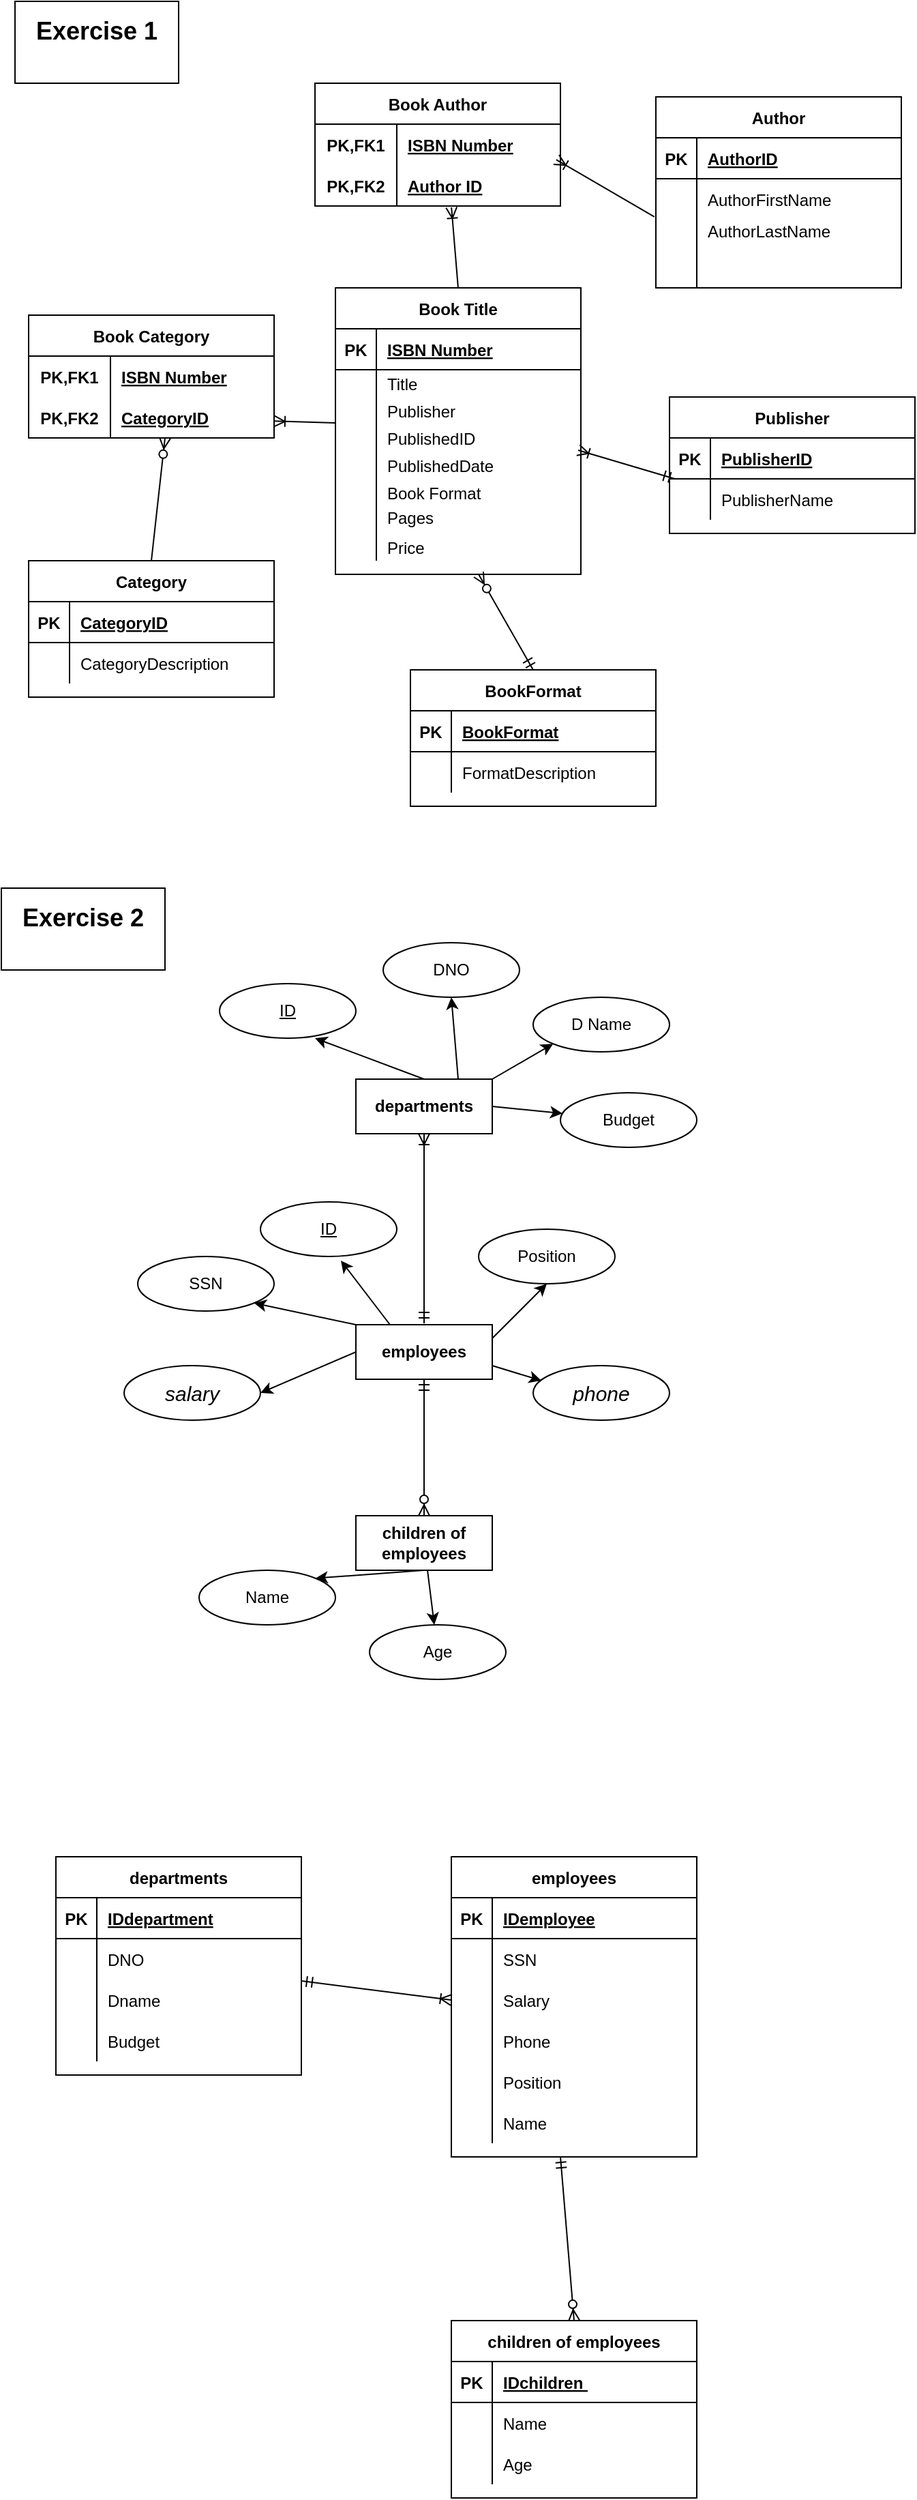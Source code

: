 <mxfile version="13.6.0" type="device"><diagram id="HVgLfscrBgyDDfGaZioF" name="Page-1"><mxGraphModel dx="666" dy="546" grid="1" gridSize="10" guides="1" tooltips="1" connect="1" arrows="1" fold="1" page="1" pageScale="1" pageWidth="850" pageHeight="1100" math="0" shadow="0"><root><mxCell id="0"/><mxCell id="1" parent="0"/><mxCell id="9vA9YDpnhijkrQr6hPlK-27" value="Author" style="shape=table;startSize=30;container=1;collapsible=1;childLayout=tableLayout;fixedRows=1;rowLines=0;fontStyle=1;align=center;resizeLast=1;" vertex="1" parent="1"><mxGeometry x="480" y="70" width="180" height="140" as="geometry"/></mxCell><mxCell id="9vA9YDpnhijkrQr6hPlK-28" value="" style="shape=partialRectangle;collapsible=0;dropTarget=0;pointerEvents=0;fillColor=none;top=0;left=0;bottom=1;right=0;points=[[0,0.5],[1,0.5]];portConstraint=eastwest;" vertex="1" parent="9vA9YDpnhijkrQr6hPlK-27"><mxGeometry y="30" width="180" height="30" as="geometry"/></mxCell><mxCell id="9vA9YDpnhijkrQr6hPlK-29" value="PK" style="shape=partialRectangle;connectable=0;fillColor=none;top=0;left=0;bottom=0;right=0;fontStyle=1;overflow=hidden;" vertex="1" parent="9vA9YDpnhijkrQr6hPlK-28"><mxGeometry width="30" height="30" as="geometry"/></mxCell><mxCell id="9vA9YDpnhijkrQr6hPlK-30" value="AuthorID" style="shape=partialRectangle;connectable=0;fillColor=none;top=0;left=0;bottom=0;right=0;align=left;spacingLeft=6;fontStyle=5;overflow=hidden;" vertex="1" parent="9vA9YDpnhijkrQr6hPlK-28"><mxGeometry x="30" width="150" height="30" as="geometry"/></mxCell><mxCell id="9vA9YDpnhijkrQr6hPlK-31" value="" style="shape=partialRectangle;collapsible=0;dropTarget=0;pointerEvents=0;fillColor=none;top=0;left=0;bottom=0;right=0;points=[[0,0.5],[1,0.5]];portConstraint=eastwest;" vertex="1" parent="9vA9YDpnhijkrQr6hPlK-27"><mxGeometry y="60" width="180" height="30" as="geometry"/></mxCell><mxCell id="9vA9YDpnhijkrQr6hPlK-32" value="" style="shape=partialRectangle;connectable=0;fillColor=none;top=0;left=0;bottom=0;right=0;editable=1;overflow=hidden;" vertex="1" parent="9vA9YDpnhijkrQr6hPlK-31"><mxGeometry width="30" height="30" as="geometry"/></mxCell><mxCell id="9vA9YDpnhijkrQr6hPlK-33" value="AuthorFirstName" style="shape=partialRectangle;connectable=0;fillColor=none;top=0;left=0;bottom=0;right=0;align=left;spacingLeft=6;overflow=hidden;" vertex="1" parent="9vA9YDpnhijkrQr6hPlK-31"><mxGeometry x="30" width="150" height="30" as="geometry"/></mxCell><mxCell id="9vA9YDpnhijkrQr6hPlK-34" value="" style="shape=partialRectangle;collapsible=0;dropTarget=0;pointerEvents=0;fillColor=none;top=0;left=0;bottom=0;right=0;points=[[0,0.5],[1,0.5]];portConstraint=eastwest;" vertex="1" parent="9vA9YDpnhijkrQr6hPlK-27"><mxGeometry y="90" width="180" height="30" as="geometry"/></mxCell><mxCell id="9vA9YDpnhijkrQr6hPlK-35" value="" style="shape=partialRectangle;connectable=0;fillColor=none;top=0;left=0;bottom=0;right=0;editable=1;overflow=hidden;" vertex="1" parent="9vA9YDpnhijkrQr6hPlK-34"><mxGeometry width="30" height="30" as="geometry"/></mxCell><mxCell id="9vA9YDpnhijkrQr6hPlK-36" value="AuthorLastName&#10;&#10;" style="shape=partialRectangle;connectable=0;fillColor=none;top=0;left=0;bottom=0;right=0;align=left;spacingLeft=6;overflow=hidden;" vertex="1" parent="9vA9YDpnhijkrQr6hPlK-34"><mxGeometry x="30" width="150" height="30" as="geometry"/></mxCell><mxCell id="9vA9YDpnhijkrQr6hPlK-49" style="shape=partialRectangle;collapsible=0;dropTarget=0;pointerEvents=0;fillColor=none;top=0;left=0;bottom=0;right=0;points=[[0,0.5],[1,0.5]];portConstraint=eastwest;" vertex="1" parent="9vA9YDpnhijkrQr6hPlK-27"><mxGeometry y="120" width="180" height="20" as="geometry"/></mxCell><mxCell id="9vA9YDpnhijkrQr6hPlK-50" style="shape=partialRectangle;connectable=0;fillColor=none;top=0;left=0;bottom=0;right=0;editable=1;overflow=hidden;" vertex="1" parent="9vA9YDpnhijkrQr6hPlK-49"><mxGeometry width="30" height="20" as="geometry"/></mxCell><mxCell id="9vA9YDpnhijkrQr6hPlK-51" style="shape=partialRectangle;connectable=0;fillColor=none;top=0;left=0;bottom=0;right=0;align=left;spacingLeft=6;overflow=hidden;" vertex="1" parent="9vA9YDpnhijkrQr6hPlK-49"><mxGeometry x="30" width="150" height="20" as="geometry"/></mxCell><mxCell id="9vA9YDpnhijkrQr6hPlK-14" value="Book Author" style="shape=table;startSize=30;container=1;collapsible=1;childLayout=tableLayout;fixedRows=1;rowLines=0;fontStyle=1;align=center;resizeLast=1;" vertex="1" parent="1"><mxGeometry x="230" y="60" width="180" height="90" as="geometry"/></mxCell><mxCell id="9vA9YDpnhijkrQr6hPlK-15" value="" style="shape=partialRectangle;collapsible=0;dropTarget=0;pointerEvents=0;fillColor=none;top=0;left=0;bottom=0;right=0;points=[[0,0.5],[1,0.5]];portConstraint=eastwest;" vertex="1" parent="9vA9YDpnhijkrQr6hPlK-14"><mxGeometry y="30" width="180" height="30" as="geometry"/></mxCell><mxCell id="9vA9YDpnhijkrQr6hPlK-16" value="PK,FK1" style="shape=partialRectangle;connectable=0;fillColor=none;top=0;left=0;bottom=0;right=0;fontStyle=1;overflow=hidden;" vertex="1" parent="9vA9YDpnhijkrQr6hPlK-15"><mxGeometry width="60" height="30" as="geometry"/></mxCell><mxCell id="9vA9YDpnhijkrQr6hPlK-17" value="ISBN Number" style="shape=partialRectangle;connectable=0;fillColor=none;top=0;left=0;bottom=0;right=0;align=left;spacingLeft=6;fontStyle=5;overflow=hidden;" vertex="1" parent="9vA9YDpnhijkrQr6hPlK-15"><mxGeometry x="60" width="120" height="30" as="geometry"/></mxCell><mxCell id="9vA9YDpnhijkrQr6hPlK-18" value="" style="shape=partialRectangle;collapsible=0;dropTarget=0;pointerEvents=0;fillColor=none;top=0;left=0;bottom=1;right=0;points=[[0,0.5],[1,0.5]];portConstraint=eastwest;" vertex="1" parent="9vA9YDpnhijkrQr6hPlK-14"><mxGeometry y="60" width="180" height="30" as="geometry"/></mxCell><mxCell id="9vA9YDpnhijkrQr6hPlK-19" value="PK,FK2" style="shape=partialRectangle;connectable=0;fillColor=none;top=0;left=0;bottom=0;right=0;fontStyle=1;overflow=hidden;" vertex="1" parent="9vA9YDpnhijkrQr6hPlK-18"><mxGeometry width="60" height="30" as="geometry"/></mxCell><mxCell id="9vA9YDpnhijkrQr6hPlK-20" value="Author ID" style="shape=partialRectangle;connectable=0;fillColor=none;top=0;left=0;bottom=0;right=0;align=left;spacingLeft=6;fontStyle=5;overflow=hidden;" vertex="1" parent="9vA9YDpnhijkrQr6hPlK-18"><mxGeometry x="60" width="120" height="30" as="geometry"/></mxCell><mxCell id="9vA9YDpnhijkrQr6hPlK-1" value="Book Title" style="shape=table;startSize=30;container=1;collapsible=1;childLayout=tableLayout;fixedRows=1;rowLines=0;fontStyle=1;align=center;resizeLast=1;" vertex="1" parent="1"><mxGeometry x="245" y="210" width="180" height="210" as="geometry"/></mxCell><mxCell id="9vA9YDpnhijkrQr6hPlK-2" value="" style="shape=partialRectangle;collapsible=0;dropTarget=0;pointerEvents=0;fillColor=none;top=0;left=0;bottom=1;right=0;points=[[0,0.5],[1,0.5]];portConstraint=eastwest;" vertex="1" parent="9vA9YDpnhijkrQr6hPlK-1"><mxGeometry y="30" width="180" height="30" as="geometry"/></mxCell><mxCell id="9vA9YDpnhijkrQr6hPlK-3" value="PK" style="shape=partialRectangle;connectable=0;fillColor=none;top=0;left=0;bottom=0;right=0;fontStyle=1;overflow=hidden;" vertex="1" parent="9vA9YDpnhijkrQr6hPlK-2"><mxGeometry width="30" height="30" as="geometry"/></mxCell><mxCell id="9vA9YDpnhijkrQr6hPlK-4" value="ISBN Number" style="shape=partialRectangle;connectable=0;fillColor=none;top=0;left=0;bottom=0;right=0;align=left;spacingLeft=6;fontStyle=5;overflow=hidden;" vertex="1" parent="9vA9YDpnhijkrQr6hPlK-2"><mxGeometry x="30" width="150" height="30" as="geometry"/></mxCell><mxCell id="9vA9YDpnhijkrQr6hPlK-5" value="" style="shape=partialRectangle;collapsible=0;dropTarget=0;pointerEvents=0;fillColor=none;top=0;left=0;bottom=0;right=0;points=[[0,0.5],[1,0.5]];portConstraint=eastwest;" vertex="1" parent="9vA9YDpnhijkrQr6hPlK-1"><mxGeometry y="60" width="180" height="20" as="geometry"/></mxCell><mxCell id="9vA9YDpnhijkrQr6hPlK-6" value="" style="shape=partialRectangle;connectable=0;fillColor=none;top=0;left=0;bottom=0;right=0;editable=1;overflow=hidden;" vertex="1" parent="9vA9YDpnhijkrQr6hPlK-5"><mxGeometry width="30" height="20" as="geometry"/></mxCell><mxCell id="9vA9YDpnhijkrQr6hPlK-7" value="Title" style="shape=partialRectangle;connectable=0;fillColor=none;top=0;left=0;bottom=0;right=0;align=left;spacingLeft=6;overflow=hidden;" vertex="1" parent="9vA9YDpnhijkrQr6hPlK-5"><mxGeometry x="30" width="150" height="20" as="geometry"/></mxCell><mxCell id="9vA9YDpnhijkrQr6hPlK-8" value="" style="shape=partialRectangle;collapsible=0;dropTarget=0;pointerEvents=0;fillColor=none;top=0;left=0;bottom=0;right=0;points=[[0,0.5],[1,0.5]];portConstraint=eastwest;" vertex="1" parent="9vA9YDpnhijkrQr6hPlK-1"><mxGeometry y="80" width="180" height="20" as="geometry"/></mxCell><mxCell id="9vA9YDpnhijkrQr6hPlK-9" value="" style="shape=partialRectangle;connectable=0;fillColor=none;top=0;left=0;bottom=0;right=0;editable=1;overflow=hidden;" vertex="1" parent="9vA9YDpnhijkrQr6hPlK-8"><mxGeometry width="30" height="20" as="geometry"/></mxCell><mxCell id="9vA9YDpnhijkrQr6hPlK-10" value="Publisher" style="shape=partialRectangle;connectable=0;fillColor=none;top=0;left=0;bottom=0;right=0;align=left;spacingLeft=6;overflow=hidden;" vertex="1" parent="9vA9YDpnhijkrQr6hPlK-8"><mxGeometry x="30" width="150" height="20" as="geometry"/></mxCell><mxCell id="9vA9YDpnhijkrQr6hPlK-11" value="" style="shape=partialRectangle;collapsible=0;dropTarget=0;pointerEvents=0;fillColor=none;top=0;left=0;bottom=0;right=0;points=[[0,0.5],[1,0.5]];portConstraint=eastwest;" vertex="1" parent="9vA9YDpnhijkrQr6hPlK-1"><mxGeometry y="100" width="180" height="20" as="geometry"/></mxCell><mxCell id="9vA9YDpnhijkrQr6hPlK-12" value="" style="shape=partialRectangle;connectable=0;fillColor=none;top=0;left=0;bottom=0;right=0;editable=1;overflow=hidden;" vertex="1" parent="9vA9YDpnhijkrQr6hPlK-11"><mxGeometry width="30" height="20" as="geometry"/></mxCell><mxCell id="9vA9YDpnhijkrQr6hPlK-13" value="PublishedID" style="shape=partialRectangle;connectable=0;fillColor=none;top=0;left=0;bottom=0;right=0;align=left;spacingLeft=6;overflow=hidden;" vertex="1" parent="9vA9YDpnhijkrQr6hPlK-11"><mxGeometry x="30" width="150" height="20" as="geometry"/></mxCell><mxCell id="9vA9YDpnhijkrQr6hPlK-64" style="shape=partialRectangle;collapsible=0;dropTarget=0;pointerEvents=0;fillColor=none;top=0;left=0;bottom=0;right=0;points=[[0,0.5],[1,0.5]];portConstraint=eastwest;" vertex="1" parent="9vA9YDpnhijkrQr6hPlK-1"><mxGeometry y="120" width="180" height="20" as="geometry"/></mxCell><mxCell id="9vA9YDpnhijkrQr6hPlK-65" style="shape=partialRectangle;connectable=0;fillColor=none;top=0;left=0;bottom=0;right=0;editable=1;overflow=hidden;" vertex="1" parent="9vA9YDpnhijkrQr6hPlK-64"><mxGeometry width="30" height="20" as="geometry"/></mxCell><mxCell id="9vA9YDpnhijkrQr6hPlK-66" value="PublishedDate" style="shape=partialRectangle;connectable=0;fillColor=none;top=0;left=0;bottom=0;right=0;align=left;spacingLeft=6;overflow=hidden;" vertex="1" parent="9vA9YDpnhijkrQr6hPlK-64"><mxGeometry x="30" width="150" height="20" as="geometry"/></mxCell><mxCell id="9vA9YDpnhijkrQr6hPlK-61" style="shape=partialRectangle;collapsible=0;dropTarget=0;pointerEvents=0;fillColor=none;top=0;left=0;bottom=0;right=0;points=[[0,0.5],[1,0.5]];portConstraint=eastwest;" vertex="1" parent="9vA9YDpnhijkrQr6hPlK-1"><mxGeometry y="140" width="180" height="20" as="geometry"/></mxCell><mxCell id="9vA9YDpnhijkrQr6hPlK-62" style="shape=partialRectangle;connectable=0;fillColor=none;top=0;left=0;bottom=0;right=0;editable=1;overflow=hidden;" vertex="1" parent="9vA9YDpnhijkrQr6hPlK-61"><mxGeometry width="30" height="20" as="geometry"/></mxCell><mxCell id="9vA9YDpnhijkrQr6hPlK-63" value="Book Format" style="shape=partialRectangle;connectable=0;fillColor=none;top=0;left=0;bottom=0;right=0;align=left;spacingLeft=6;overflow=hidden;" vertex="1" parent="9vA9YDpnhijkrQr6hPlK-61"><mxGeometry x="30" width="150" height="20" as="geometry"/></mxCell><mxCell id="9vA9YDpnhijkrQr6hPlK-58" style="shape=partialRectangle;collapsible=0;dropTarget=0;pointerEvents=0;fillColor=none;top=0;left=0;bottom=0;right=0;points=[[0,0.5],[1,0.5]];portConstraint=eastwest;" vertex="1" parent="9vA9YDpnhijkrQr6hPlK-1"><mxGeometry y="160" width="180" height="20" as="geometry"/></mxCell><mxCell id="9vA9YDpnhijkrQr6hPlK-59" style="shape=partialRectangle;connectable=0;fillColor=none;top=0;left=0;bottom=0;right=0;editable=1;overflow=hidden;" vertex="1" parent="9vA9YDpnhijkrQr6hPlK-58"><mxGeometry width="30" height="20" as="geometry"/></mxCell><mxCell id="9vA9YDpnhijkrQr6hPlK-60" value="Pages&#10;" style="shape=partialRectangle;connectable=0;fillColor=none;top=0;left=0;bottom=0;right=0;align=left;spacingLeft=6;overflow=hidden;" vertex="1" parent="9vA9YDpnhijkrQr6hPlK-58"><mxGeometry x="30" width="150" height="20" as="geometry"/></mxCell><mxCell id="9vA9YDpnhijkrQr6hPlK-67" style="shape=partialRectangle;collapsible=0;dropTarget=0;pointerEvents=0;fillColor=none;top=0;left=0;bottom=0;right=0;points=[[0,0.5],[1,0.5]];portConstraint=eastwest;" vertex="1" parent="9vA9YDpnhijkrQr6hPlK-1"><mxGeometry y="180" width="180" height="20" as="geometry"/></mxCell><mxCell id="9vA9YDpnhijkrQr6hPlK-68" style="shape=partialRectangle;connectable=0;fillColor=none;top=0;left=0;bottom=0;right=0;editable=1;overflow=hidden;" vertex="1" parent="9vA9YDpnhijkrQr6hPlK-67"><mxGeometry width="30" height="20" as="geometry"/></mxCell><mxCell id="9vA9YDpnhijkrQr6hPlK-69" value="Price" style="shape=partialRectangle;connectable=0;fillColor=none;top=0;left=0;bottom=0;right=0;align=left;spacingLeft=6;overflow=hidden;" vertex="1" parent="9vA9YDpnhijkrQr6hPlK-67"><mxGeometry x="30" width="150" height="20" as="geometry"/></mxCell><mxCell id="9vA9YDpnhijkrQr6hPlK-70" value="Publisher" style="shape=table;startSize=30;container=1;collapsible=1;childLayout=tableLayout;fixedRows=1;rowLines=0;fontStyle=1;align=center;resizeLast=1;" vertex="1" parent="1"><mxGeometry x="490" y="290" width="180" height="100" as="geometry"/></mxCell><mxCell id="9vA9YDpnhijkrQr6hPlK-71" value="" style="shape=partialRectangle;collapsible=0;dropTarget=0;pointerEvents=0;fillColor=none;top=0;left=0;bottom=1;right=0;points=[[0,0.5],[1,0.5]];portConstraint=eastwest;" vertex="1" parent="9vA9YDpnhijkrQr6hPlK-70"><mxGeometry y="30" width="180" height="30" as="geometry"/></mxCell><mxCell id="9vA9YDpnhijkrQr6hPlK-72" value="PK" style="shape=partialRectangle;connectable=0;fillColor=none;top=0;left=0;bottom=0;right=0;fontStyle=1;overflow=hidden;" vertex="1" parent="9vA9YDpnhijkrQr6hPlK-71"><mxGeometry width="30" height="30" as="geometry"/></mxCell><mxCell id="9vA9YDpnhijkrQr6hPlK-73" value="PublisherID" style="shape=partialRectangle;connectable=0;fillColor=none;top=0;left=0;bottom=0;right=0;align=left;spacingLeft=6;fontStyle=5;overflow=hidden;" vertex="1" parent="9vA9YDpnhijkrQr6hPlK-71"><mxGeometry x="30" width="150" height="30" as="geometry"/></mxCell><mxCell id="9vA9YDpnhijkrQr6hPlK-74" value="" style="shape=partialRectangle;collapsible=0;dropTarget=0;pointerEvents=0;fillColor=none;top=0;left=0;bottom=0;right=0;points=[[0,0.5],[1,0.5]];portConstraint=eastwest;" vertex="1" parent="9vA9YDpnhijkrQr6hPlK-70"><mxGeometry y="60" width="180" height="30" as="geometry"/></mxCell><mxCell id="9vA9YDpnhijkrQr6hPlK-75" value="" style="shape=partialRectangle;connectable=0;fillColor=none;top=0;left=0;bottom=0;right=0;editable=1;overflow=hidden;" vertex="1" parent="9vA9YDpnhijkrQr6hPlK-74"><mxGeometry width="30" height="30" as="geometry"/></mxCell><mxCell id="9vA9YDpnhijkrQr6hPlK-76" value="PublisherName" style="shape=partialRectangle;connectable=0;fillColor=none;top=0;left=0;bottom=0;right=0;align=left;spacingLeft=6;overflow=hidden;" vertex="1" parent="9vA9YDpnhijkrQr6hPlK-74"><mxGeometry x="30" width="150" height="30" as="geometry"/></mxCell><mxCell id="9vA9YDpnhijkrQr6hPlK-96" value="Book Category" style="shape=table;startSize=30;container=1;collapsible=1;childLayout=tableLayout;fixedRows=1;rowLines=0;fontStyle=1;align=center;resizeLast=1;" vertex="1" parent="1"><mxGeometry x="20" y="230" width="180" height="90" as="geometry"/></mxCell><mxCell id="9vA9YDpnhijkrQr6hPlK-97" value="" style="shape=partialRectangle;collapsible=0;dropTarget=0;pointerEvents=0;fillColor=none;top=0;left=0;bottom=0;right=0;points=[[0,0.5],[1,0.5]];portConstraint=eastwest;" vertex="1" parent="9vA9YDpnhijkrQr6hPlK-96"><mxGeometry y="30" width="180" height="30" as="geometry"/></mxCell><mxCell id="9vA9YDpnhijkrQr6hPlK-98" value="PK,FK1" style="shape=partialRectangle;connectable=0;fillColor=none;top=0;left=0;bottom=0;right=0;fontStyle=1;overflow=hidden;" vertex="1" parent="9vA9YDpnhijkrQr6hPlK-97"><mxGeometry width="60" height="30" as="geometry"/></mxCell><mxCell id="9vA9YDpnhijkrQr6hPlK-99" value="ISBN Number" style="shape=partialRectangle;connectable=0;fillColor=none;top=0;left=0;bottom=0;right=0;align=left;spacingLeft=6;fontStyle=5;overflow=hidden;" vertex="1" parent="9vA9YDpnhijkrQr6hPlK-97"><mxGeometry x="60" width="120" height="30" as="geometry"/></mxCell><mxCell id="9vA9YDpnhijkrQr6hPlK-100" value="" style="shape=partialRectangle;collapsible=0;dropTarget=0;pointerEvents=0;fillColor=none;top=0;left=0;bottom=1;right=0;points=[[0,0.5],[1,0.5]];portConstraint=eastwest;" vertex="1" parent="9vA9YDpnhijkrQr6hPlK-96"><mxGeometry y="60" width="180" height="30" as="geometry"/></mxCell><mxCell id="9vA9YDpnhijkrQr6hPlK-101" value="PK,FK2" style="shape=partialRectangle;connectable=0;fillColor=none;top=0;left=0;bottom=0;right=0;fontStyle=1;overflow=hidden;" vertex="1" parent="9vA9YDpnhijkrQr6hPlK-100"><mxGeometry width="60" height="30" as="geometry"/></mxCell><mxCell id="9vA9YDpnhijkrQr6hPlK-102" value="CategoryID" style="shape=partialRectangle;connectable=0;fillColor=none;top=0;left=0;bottom=0;right=0;align=left;spacingLeft=6;fontStyle=5;overflow=hidden;" vertex="1" parent="9vA9YDpnhijkrQr6hPlK-100"><mxGeometry x="60" width="120" height="30" as="geometry"/></mxCell><mxCell id="9vA9YDpnhijkrQr6hPlK-109" value="Category" style="shape=table;startSize=30;container=1;collapsible=1;childLayout=tableLayout;fixedRows=1;rowLines=0;fontStyle=1;align=center;resizeLast=1;" vertex="1" parent="1"><mxGeometry x="20" y="410" width="180" height="100" as="geometry"/></mxCell><mxCell id="9vA9YDpnhijkrQr6hPlK-110" value="" style="shape=partialRectangle;collapsible=0;dropTarget=0;pointerEvents=0;fillColor=none;top=0;left=0;bottom=1;right=0;points=[[0,0.5],[1,0.5]];portConstraint=eastwest;" vertex="1" parent="9vA9YDpnhijkrQr6hPlK-109"><mxGeometry y="30" width="180" height="30" as="geometry"/></mxCell><mxCell id="9vA9YDpnhijkrQr6hPlK-111" value="PK" style="shape=partialRectangle;connectable=0;fillColor=none;top=0;left=0;bottom=0;right=0;fontStyle=1;overflow=hidden;" vertex="1" parent="9vA9YDpnhijkrQr6hPlK-110"><mxGeometry width="30" height="30" as="geometry"/></mxCell><mxCell id="9vA9YDpnhijkrQr6hPlK-112" value="CategoryID" style="shape=partialRectangle;connectable=0;fillColor=none;top=0;left=0;bottom=0;right=0;align=left;spacingLeft=6;fontStyle=5;overflow=hidden;" vertex="1" parent="9vA9YDpnhijkrQr6hPlK-110"><mxGeometry x="30" width="150" height="30" as="geometry"/></mxCell><mxCell id="9vA9YDpnhijkrQr6hPlK-113" value="" style="shape=partialRectangle;collapsible=0;dropTarget=0;pointerEvents=0;fillColor=none;top=0;left=0;bottom=0;right=0;points=[[0,0.5],[1,0.5]];portConstraint=eastwest;" vertex="1" parent="9vA9YDpnhijkrQr6hPlK-109"><mxGeometry y="60" width="180" height="30" as="geometry"/></mxCell><mxCell id="9vA9YDpnhijkrQr6hPlK-114" value="" style="shape=partialRectangle;connectable=0;fillColor=none;top=0;left=0;bottom=0;right=0;editable=1;overflow=hidden;" vertex="1" parent="9vA9YDpnhijkrQr6hPlK-113"><mxGeometry width="30" height="30" as="geometry"/></mxCell><mxCell id="9vA9YDpnhijkrQr6hPlK-115" value="CategoryDescription" style="shape=partialRectangle;connectable=0;fillColor=none;top=0;left=0;bottom=0;right=0;align=left;spacingLeft=6;overflow=hidden;" vertex="1" parent="9vA9YDpnhijkrQr6hPlK-113"><mxGeometry x="30" width="150" height="30" as="geometry"/></mxCell><mxCell id="9vA9YDpnhijkrQr6hPlK-122" value="BookFormat" style="shape=table;startSize=30;container=1;collapsible=1;childLayout=tableLayout;fixedRows=1;rowLines=0;fontStyle=1;align=center;resizeLast=1;" vertex="1" parent="1"><mxGeometry x="300" y="490" width="180" height="100" as="geometry"/></mxCell><mxCell id="9vA9YDpnhijkrQr6hPlK-123" value="" style="shape=partialRectangle;collapsible=0;dropTarget=0;pointerEvents=0;fillColor=none;top=0;left=0;bottom=1;right=0;points=[[0,0.5],[1,0.5]];portConstraint=eastwest;" vertex="1" parent="9vA9YDpnhijkrQr6hPlK-122"><mxGeometry y="30" width="180" height="30" as="geometry"/></mxCell><mxCell id="9vA9YDpnhijkrQr6hPlK-124" value="PK" style="shape=partialRectangle;connectable=0;fillColor=none;top=0;left=0;bottom=0;right=0;fontStyle=1;overflow=hidden;" vertex="1" parent="9vA9YDpnhijkrQr6hPlK-123"><mxGeometry width="30" height="30" as="geometry"/></mxCell><mxCell id="9vA9YDpnhijkrQr6hPlK-125" value="BookFormat" style="shape=partialRectangle;connectable=0;fillColor=none;top=0;left=0;bottom=0;right=0;align=left;spacingLeft=6;fontStyle=5;overflow=hidden;" vertex="1" parent="9vA9YDpnhijkrQr6hPlK-123"><mxGeometry x="30" width="150" height="30" as="geometry"/></mxCell><mxCell id="9vA9YDpnhijkrQr6hPlK-126" value="" style="shape=partialRectangle;collapsible=0;dropTarget=0;pointerEvents=0;fillColor=none;top=0;left=0;bottom=0;right=0;points=[[0,0.5],[1,0.5]];portConstraint=eastwest;" vertex="1" parent="9vA9YDpnhijkrQr6hPlK-122"><mxGeometry y="60" width="180" height="30" as="geometry"/></mxCell><mxCell id="9vA9YDpnhijkrQr6hPlK-127" value="" style="shape=partialRectangle;connectable=0;fillColor=none;top=0;left=0;bottom=0;right=0;editable=1;overflow=hidden;" vertex="1" parent="9vA9YDpnhijkrQr6hPlK-126"><mxGeometry width="30" height="30" as="geometry"/></mxCell><mxCell id="9vA9YDpnhijkrQr6hPlK-128" value="FormatDescription" style="shape=partialRectangle;connectable=0;fillColor=none;top=0;left=0;bottom=0;right=0;align=left;spacingLeft=6;overflow=hidden;" vertex="1" parent="9vA9YDpnhijkrQr6hPlK-126"><mxGeometry x="30" width="150" height="30" as="geometry"/></mxCell><mxCell id="9vA9YDpnhijkrQr6hPlK-135" value="" style="fontSize=12;html=1;endArrow=ERoneToMany;entryX=0.556;entryY=1.033;entryDx=0;entryDy=0;entryPerimeter=0;exitX=0.5;exitY=0;exitDx=0;exitDy=0;" edge="1" parent="1" source="9vA9YDpnhijkrQr6hPlK-1" target="9vA9YDpnhijkrQr6hPlK-18"><mxGeometry width="100" height="100" relative="1" as="geometry"><mxPoint x="300" y="360" as="sourcePoint"/><mxPoint x="330" y="170" as="targetPoint"/></mxGeometry></mxCell><mxCell id="9vA9YDpnhijkrQr6hPlK-136" value="" style="fontSize=12;html=1;endArrow=ERoneToMany;exitX=-0.006;exitY=-0.067;exitDx=0;exitDy=0;exitPerimeter=0;entryX=0.983;entryY=-0.133;entryDx=0;entryDy=0;entryPerimeter=0;" edge="1" parent="1" source="9vA9YDpnhijkrQr6hPlK-34" target="9vA9YDpnhijkrQr6hPlK-18"><mxGeometry width="100" height="100" relative="1" as="geometry"><mxPoint x="300" y="360" as="sourcePoint"/><mxPoint x="400" y="260" as="targetPoint"/></mxGeometry></mxCell><mxCell id="9vA9YDpnhijkrQr6hPlK-137" value="" style="fontSize=12;html=1;endArrow=ERoneToMany;exitX=0;exitY=-0.05;exitDx=0;exitDy=0;exitPerimeter=0;" edge="1" parent="1" source="9vA9YDpnhijkrQr6hPlK-11" target="9vA9YDpnhijkrQr6hPlK-100"><mxGeometry width="100" height="100" relative="1" as="geometry"><mxPoint x="300" y="370" as="sourcePoint"/><mxPoint x="204" y="283" as="targetPoint"/></mxGeometry></mxCell><mxCell id="9vA9YDpnhijkrQr6hPlK-138" value="" style="fontSize=12;html=1;endArrow=ERzeroToMany;endFill=1;exitX=0.5;exitY=0;exitDx=0;exitDy=0;" edge="1" parent="1" source="9vA9YDpnhijkrQr6hPlK-109"><mxGeometry width="100" height="100" relative="1" as="geometry"><mxPoint x="300" y="370" as="sourcePoint"/><mxPoint x="120" y="320" as="targetPoint"/></mxGeometry></mxCell><mxCell id="9vA9YDpnhijkrQr6hPlK-139" value="" style="fontSize=12;html=1;endArrow=ERzeroToMany;startArrow=ERmandOne;exitX=0.5;exitY=0;exitDx=0;exitDy=0;" edge="1" parent="1" source="9vA9YDpnhijkrQr6hPlK-122"><mxGeometry width="100" height="100" relative="1" as="geometry"><mxPoint x="382" y="485" as="sourcePoint"/><mxPoint x="350" y="420" as="targetPoint"/></mxGeometry></mxCell><mxCell id="9vA9YDpnhijkrQr6hPlK-141" value="" style="fontSize=12;html=1;endArrow=ERoneToMany;startArrow=ERmandOne;entryX=0.989;entryY=-0.05;entryDx=0;entryDy=0;entryPerimeter=0;exitX=0.022;exitY=0;exitDx=0;exitDy=0;exitPerimeter=0;" edge="1" parent="1" source="9vA9YDpnhijkrQr6hPlK-74" target="9vA9YDpnhijkrQr6hPlK-64"><mxGeometry width="100" height="100" relative="1" as="geometry"><mxPoint x="300" y="480" as="sourcePoint"/><mxPoint x="430" y="330" as="targetPoint"/></mxGeometry></mxCell><mxCell id="9vA9YDpnhijkrQr6hPlK-142" value="&lt;h4 style=&quot;box-sizing: inherit ; font-family: &amp;#34;muli&amp;#34; , sans-serif ; line-height: 1.1 ; margin-top: 10px ; margin-bottom: 10px ; font-size: 18px ; background-color: rgb(255 , 255 , 255)&quot;&gt;&lt;span style=&quot;box-sizing: inherit&quot;&gt;Exercise 1&lt;/span&gt;&lt;/h4&gt;&lt;div&gt;&lt;span style=&quot;box-sizing: inherit&quot;&gt;&lt;br&gt;&lt;/span&gt;&lt;/div&gt;" style="whiteSpace=wrap;html=1;" vertex="1" parent="1"><mxGeometry x="10" width="120" height="60" as="geometry"/></mxCell><mxCell id="9vA9YDpnhijkrQr6hPlK-143" value="&lt;h4 style=&quot;box-sizing: inherit ; font-family: &amp;#34;muli&amp;#34; , sans-serif ; line-height: 1.1 ; margin-top: 10px ; margin-bottom: 10px ; font-size: 18px ; background-color: rgb(255 , 255 , 255)&quot;&gt;&lt;span style=&quot;box-sizing: inherit&quot;&gt;Exercise 2&lt;/span&gt;&lt;/h4&gt;&lt;div&gt;&lt;span style=&quot;box-sizing: inherit&quot;&gt;&lt;br&gt;&lt;/span&gt;&lt;/div&gt;" style="whiteSpace=wrap;html=1;" vertex="1" parent="1"><mxGeometry y="650" width="120" height="60" as="geometry"/></mxCell><mxCell id="9vA9YDpnhijkrQr6hPlK-206" style="edgeStyle=none;rounded=0;orthogonalLoop=1;jettySize=auto;html=1;exitX=0.5;exitY=0;exitDx=0;exitDy=0;entryX=0.7;entryY=1;entryDx=0;entryDy=0;entryPerimeter=0;" edge="1" parent="1" source="9vA9YDpnhijkrQr6hPlK-185" target="9vA9YDpnhijkrQr6hPlK-201"><mxGeometry relative="1" as="geometry"/></mxCell><mxCell id="9vA9YDpnhijkrQr6hPlK-207" style="edgeStyle=none;rounded=0;orthogonalLoop=1;jettySize=auto;html=1;exitX=0.75;exitY=0;exitDx=0;exitDy=0;entryX=0.5;entryY=1;entryDx=0;entryDy=0;" edge="1" parent="1" source="9vA9YDpnhijkrQr6hPlK-185" target="9vA9YDpnhijkrQr6hPlK-202"><mxGeometry relative="1" as="geometry"/></mxCell><mxCell id="9vA9YDpnhijkrQr6hPlK-208" style="edgeStyle=none;rounded=0;orthogonalLoop=1;jettySize=auto;html=1;exitX=1;exitY=0;exitDx=0;exitDy=0;entryX=0;entryY=1;entryDx=0;entryDy=0;" edge="1" parent="1" source="9vA9YDpnhijkrQr6hPlK-185" target="9vA9YDpnhijkrQr6hPlK-203"><mxGeometry relative="1" as="geometry"/></mxCell><mxCell id="9vA9YDpnhijkrQr6hPlK-209" style="edgeStyle=none;rounded=0;orthogonalLoop=1;jettySize=auto;html=1;exitX=1;exitY=0.5;exitDx=0;exitDy=0;" edge="1" parent="1" source="9vA9YDpnhijkrQr6hPlK-185" target="9vA9YDpnhijkrQr6hPlK-204"><mxGeometry relative="1" as="geometry"><mxPoint x="400" y="810" as="targetPoint"/></mxGeometry></mxCell><mxCell id="9vA9YDpnhijkrQr6hPlK-185" value="&lt;span style=&quot;font-weight: 700&quot;&gt;departments&lt;/span&gt;" style="whiteSpace=wrap;html=1;align=center;" vertex="1" parent="1"><mxGeometry x="260" y="790" width="100" height="40" as="geometry"/></mxCell><mxCell id="9vA9YDpnhijkrQr6hPlK-212" style="edgeStyle=none;rounded=0;orthogonalLoop=1;jettySize=auto;html=1;exitX=0.5;exitY=1;exitDx=0;exitDy=0;entryX=1;entryY=0;entryDx=0;entryDy=0;" edge="1" parent="1" source="9vA9YDpnhijkrQr6hPlK-186" target="9vA9YDpnhijkrQr6hPlK-210"><mxGeometry relative="1" as="geometry"/></mxCell><mxCell id="9vA9YDpnhijkrQr6hPlK-213" value="" style="edgeStyle=none;rounded=0;orthogonalLoop=1;jettySize=auto;html=1;" edge="1" parent="1" source="9vA9YDpnhijkrQr6hPlK-186" target="9vA9YDpnhijkrQr6hPlK-211"><mxGeometry relative="1" as="geometry"/></mxCell><mxCell id="9vA9YDpnhijkrQr6hPlK-186" value="&lt;span style=&quot;font-weight: 700&quot;&gt;children of employees&lt;/span&gt;" style="whiteSpace=wrap;html=1;align=center;" vertex="1" parent="1"><mxGeometry x="260" y="1110" width="100" height="40" as="geometry"/></mxCell><mxCell id="9vA9YDpnhijkrQr6hPlK-197" style="edgeStyle=none;rounded=0;orthogonalLoop=1;jettySize=auto;html=1;exitX=0.25;exitY=0;exitDx=0;exitDy=0;entryX=0.59;entryY=1.075;entryDx=0;entryDy=0;entryPerimeter=0;" edge="1" parent="1" source="9vA9YDpnhijkrQr6hPlK-187" target="9vA9YDpnhijkrQr6hPlK-195"><mxGeometry relative="1" as="geometry"/></mxCell><mxCell id="9vA9YDpnhijkrQr6hPlK-198" style="edgeStyle=none;rounded=0;orthogonalLoop=1;jettySize=auto;html=1;exitX=0;exitY=0;exitDx=0;exitDy=0;entryX=1;entryY=1;entryDx=0;entryDy=0;" edge="1" parent="1" source="9vA9YDpnhijkrQr6hPlK-187" target="9vA9YDpnhijkrQr6hPlK-192"><mxGeometry relative="1" as="geometry"/></mxCell><mxCell id="9vA9YDpnhijkrQr6hPlK-199" style="edgeStyle=none;rounded=0;orthogonalLoop=1;jettySize=auto;html=1;exitX=0;exitY=0.5;exitDx=0;exitDy=0;entryX=1;entryY=0.5;entryDx=0;entryDy=0;" edge="1" parent="1" source="9vA9YDpnhijkrQr6hPlK-187" target="9vA9YDpnhijkrQr6hPlK-193"><mxGeometry relative="1" as="geometry"/></mxCell><mxCell id="9vA9YDpnhijkrQr6hPlK-200" style="edgeStyle=none;rounded=0;orthogonalLoop=1;jettySize=auto;html=1;exitX=1;exitY=0.75;exitDx=0;exitDy=0;entryX=0.06;entryY=0.275;entryDx=0;entryDy=0;entryPerimeter=0;" edge="1" parent="1" source="9vA9YDpnhijkrQr6hPlK-187" target="9vA9YDpnhijkrQr6hPlK-196"><mxGeometry relative="1" as="geometry"/></mxCell><mxCell id="9vA9YDpnhijkrQr6hPlK-216" style="edgeStyle=none;rounded=0;orthogonalLoop=1;jettySize=auto;html=1;exitX=1;exitY=0.25;exitDx=0;exitDy=0;entryX=0.5;entryY=1;entryDx=0;entryDy=0;" edge="1" parent="1" source="9vA9YDpnhijkrQr6hPlK-187" target="9vA9YDpnhijkrQr6hPlK-214"><mxGeometry relative="1" as="geometry"/></mxCell><mxCell id="9vA9YDpnhijkrQr6hPlK-187" value="&lt;span style=&quot;font-weight: 700&quot;&gt;employees&lt;/span&gt;" style="whiteSpace=wrap;html=1;align=center;" vertex="1" parent="1"><mxGeometry x="260" y="970" width="100" height="40" as="geometry"/></mxCell><mxCell id="9vA9YDpnhijkrQr6hPlK-170" value="departments" style="shape=table;startSize=30;container=1;collapsible=1;childLayout=tableLayout;fixedRows=1;rowLines=0;fontStyle=1;align=center;resizeLast=1;" vertex="1" parent="1"><mxGeometry x="40" y="1360" width="180" height="160" as="geometry"/></mxCell><mxCell id="9vA9YDpnhijkrQr6hPlK-171" value="" style="shape=partialRectangle;collapsible=0;dropTarget=0;pointerEvents=0;fillColor=none;top=0;left=0;bottom=1;right=0;points=[[0,0.5],[1,0.5]];portConstraint=eastwest;" vertex="1" parent="9vA9YDpnhijkrQr6hPlK-170"><mxGeometry y="30" width="180" height="30" as="geometry"/></mxCell><mxCell id="9vA9YDpnhijkrQr6hPlK-172" value="PK" style="shape=partialRectangle;connectable=0;fillColor=none;top=0;left=0;bottom=0;right=0;fontStyle=1;overflow=hidden;" vertex="1" parent="9vA9YDpnhijkrQr6hPlK-171"><mxGeometry width="30" height="30" as="geometry"/></mxCell><mxCell id="9vA9YDpnhijkrQr6hPlK-173" value="IDdepartment" style="shape=partialRectangle;connectable=0;fillColor=none;top=0;left=0;bottom=0;right=0;align=left;spacingLeft=6;fontStyle=5;overflow=hidden;" vertex="1" parent="9vA9YDpnhijkrQr6hPlK-171"><mxGeometry x="30" width="150" height="30" as="geometry"/></mxCell><mxCell id="9vA9YDpnhijkrQr6hPlK-174" value="" style="shape=partialRectangle;collapsible=0;dropTarget=0;pointerEvents=0;fillColor=none;top=0;left=0;bottom=0;right=0;points=[[0,0.5],[1,0.5]];portConstraint=eastwest;" vertex="1" parent="9vA9YDpnhijkrQr6hPlK-170"><mxGeometry y="60" width="180" height="30" as="geometry"/></mxCell><mxCell id="9vA9YDpnhijkrQr6hPlK-175" value="" style="shape=partialRectangle;connectable=0;fillColor=none;top=0;left=0;bottom=0;right=0;editable=1;overflow=hidden;" vertex="1" parent="9vA9YDpnhijkrQr6hPlK-174"><mxGeometry width="30" height="30" as="geometry"/></mxCell><mxCell id="9vA9YDpnhijkrQr6hPlK-176" value="DNO" style="shape=partialRectangle;connectable=0;fillColor=none;top=0;left=0;bottom=0;right=0;align=left;spacingLeft=6;overflow=hidden;" vertex="1" parent="9vA9YDpnhijkrQr6hPlK-174"><mxGeometry x="30" width="150" height="30" as="geometry"/></mxCell><mxCell id="9vA9YDpnhijkrQr6hPlK-177" value="" style="shape=partialRectangle;collapsible=0;dropTarget=0;pointerEvents=0;fillColor=none;top=0;left=0;bottom=0;right=0;points=[[0,0.5],[1,0.5]];portConstraint=eastwest;" vertex="1" parent="9vA9YDpnhijkrQr6hPlK-170"><mxGeometry y="90" width="180" height="30" as="geometry"/></mxCell><mxCell id="9vA9YDpnhijkrQr6hPlK-178" value="" style="shape=partialRectangle;connectable=0;fillColor=none;top=0;left=0;bottom=0;right=0;editable=1;overflow=hidden;" vertex="1" parent="9vA9YDpnhijkrQr6hPlK-177"><mxGeometry width="30" height="30" as="geometry"/></mxCell><mxCell id="9vA9YDpnhijkrQr6hPlK-179" value="Dname" style="shape=partialRectangle;connectable=0;fillColor=none;top=0;left=0;bottom=0;right=0;align=left;spacingLeft=6;overflow=hidden;" vertex="1" parent="9vA9YDpnhijkrQr6hPlK-177"><mxGeometry x="30" width="150" height="30" as="geometry"/></mxCell><mxCell id="9vA9YDpnhijkrQr6hPlK-180" value="" style="shape=partialRectangle;collapsible=0;dropTarget=0;pointerEvents=0;fillColor=none;top=0;left=0;bottom=0;right=0;points=[[0,0.5],[1,0.5]];portConstraint=eastwest;" vertex="1" parent="9vA9YDpnhijkrQr6hPlK-170"><mxGeometry y="120" width="180" height="30" as="geometry"/></mxCell><mxCell id="9vA9YDpnhijkrQr6hPlK-181" value="" style="shape=partialRectangle;connectable=0;fillColor=none;top=0;left=0;bottom=0;right=0;editable=1;overflow=hidden;" vertex="1" parent="9vA9YDpnhijkrQr6hPlK-180"><mxGeometry width="30" height="30" as="geometry"/></mxCell><mxCell id="9vA9YDpnhijkrQr6hPlK-182" value="Budget" style="shape=partialRectangle;connectable=0;fillColor=none;top=0;left=0;bottom=0;right=0;align=left;spacingLeft=6;overflow=hidden;" vertex="1" parent="9vA9YDpnhijkrQr6hPlK-180"><mxGeometry x="30" width="150" height="30" as="geometry"/></mxCell><mxCell id="9vA9YDpnhijkrQr6hPlK-189" value="" style="fontSize=12;html=1;endArrow=ERoneToMany;startArrow=ERmandOne;entryX=0.5;entryY=1;entryDx=0;entryDy=0;" edge="1" parent="1" target="9vA9YDpnhijkrQr6hPlK-185"><mxGeometry width="100" height="100" relative="1" as="geometry"><mxPoint x="310" y="969" as="sourcePoint"/><mxPoint x="370" y="930" as="targetPoint"/></mxGeometry></mxCell><mxCell id="9vA9YDpnhijkrQr6hPlK-191" value="" style="fontSize=12;html=1;endArrow=ERzeroToMany;startArrow=ERmandOne;exitX=0.5;exitY=1;exitDx=0;exitDy=0;entryX=0.5;entryY=0;entryDx=0;entryDy=0;" edge="1" parent="1" source="9vA9YDpnhijkrQr6hPlK-187" target="9vA9YDpnhijkrQr6hPlK-186"><mxGeometry width="100" height="100" relative="1" as="geometry"><mxPoint x="270" y="1030" as="sourcePoint"/><mxPoint x="240" y="1060" as="targetPoint"/></mxGeometry></mxCell><mxCell id="9vA9YDpnhijkrQr6hPlK-192" value="SSN" style="ellipse;whiteSpace=wrap;html=1;align=center;" vertex="1" parent="1"><mxGeometry x="100" y="920" width="100" height="40" as="geometry"/></mxCell><mxCell id="9vA9YDpnhijkrQr6hPlK-193" value="&lt;em style=&quot;box-sizing: inherit ; font-family: &amp;#34;muli&amp;#34; , sans-serif ; font-size: 15px ; text-align: justify ; background-color: rgb(255 , 255 , 255)&quot;&gt;salary&lt;/em&gt;" style="ellipse;whiteSpace=wrap;html=1;align=center;" vertex="1" parent="1"><mxGeometry x="90" y="1000" width="100" height="40" as="geometry"/></mxCell><mxCell id="9vA9YDpnhijkrQr6hPlK-195" value="ID" style="ellipse;whiteSpace=wrap;html=1;align=center;fontStyle=4;" vertex="1" parent="1"><mxGeometry x="190" y="880" width="100" height="40" as="geometry"/></mxCell><mxCell id="9vA9YDpnhijkrQr6hPlK-196" value="&lt;em style=&quot;box-sizing: inherit ; font-family: &amp;#34;muli&amp;#34; , sans-serif ; font-size: 15px ; text-align: justify ; background-color: rgb(255 , 255 , 255)&quot;&gt;phone&lt;/em&gt;" style="ellipse;whiteSpace=wrap;html=1;align=center;" vertex="1" parent="1"><mxGeometry x="390" y="1000" width="100" height="40" as="geometry"/></mxCell><mxCell id="9vA9YDpnhijkrQr6hPlK-201" value="ID" style="ellipse;whiteSpace=wrap;html=1;align=center;fontStyle=4;" vertex="1" parent="1"><mxGeometry x="160" y="720" width="100" height="40" as="geometry"/></mxCell><mxCell id="9vA9YDpnhijkrQr6hPlK-202" value="DNO" style="ellipse;whiteSpace=wrap;html=1;align=center;" vertex="1" parent="1"><mxGeometry x="280" y="690" width="100" height="40" as="geometry"/></mxCell><mxCell id="9vA9YDpnhijkrQr6hPlK-203" value="D Name" style="ellipse;whiteSpace=wrap;html=1;align=center;" vertex="1" parent="1"><mxGeometry x="390" y="730" width="100" height="40" as="geometry"/></mxCell><mxCell id="9vA9YDpnhijkrQr6hPlK-204" value="Budget" style="ellipse;whiteSpace=wrap;html=1;align=center;" vertex="1" parent="1"><mxGeometry x="410" y="800" width="100" height="40" as="geometry"/></mxCell><mxCell id="9vA9YDpnhijkrQr6hPlK-210" value="Name" style="ellipse;whiteSpace=wrap;html=1;align=center;" vertex="1" parent="1"><mxGeometry x="145" y="1150" width="100" height="40" as="geometry"/></mxCell><mxCell id="9vA9YDpnhijkrQr6hPlK-211" value="Age" style="ellipse;whiteSpace=wrap;html=1;align=center;" vertex="1" parent="1"><mxGeometry x="270" y="1190" width="100" height="40" as="geometry"/></mxCell><mxCell id="9vA9YDpnhijkrQr6hPlK-144" value="employees" style="shape=table;startSize=30;container=1;collapsible=1;childLayout=tableLayout;fixedRows=1;rowLines=0;fontStyle=1;align=center;resizeLast=1;" vertex="1" parent="1"><mxGeometry x="330" y="1360" width="180" height="220" as="geometry"/></mxCell><mxCell id="9vA9YDpnhijkrQr6hPlK-145" value="" style="shape=partialRectangle;collapsible=0;dropTarget=0;pointerEvents=0;fillColor=none;top=0;left=0;bottom=1;right=0;points=[[0,0.5],[1,0.5]];portConstraint=eastwest;" vertex="1" parent="9vA9YDpnhijkrQr6hPlK-144"><mxGeometry y="30" width="180" height="30" as="geometry"/></mxCell><mxCell id="9vA9YDpnhijkrQr6hPlK-146" value="PK" style="shape=partialRectangle;connectable=0;fillColor=none;top=0;left=0;bottom=0;right=0;fontStyle=1;overflow=hidden;" vertex="1" parent="9vA9YDpnhijkrQr6hPlK-145"><mxGeometry width="30" height="30" as="geometry"/></mxCell><mxCell id="9vA9YDpnhijkrQr6hPlK-147" value="IDemployee" style="shape=partialRectangle;connectable=0;fillColor=none;top=0;left=0;bottom=0;right=0;align=left;spacingLeft=6;fontStyle=5;overflow=hidden;" vertex="1" parent="9vA9YDpnhijkrQr6hPlK-145"><mxGeometry x="30" width="150" height="30" as="geometry"/></mxCell><mxCell id="9vA9YDpnhijkrQr6hPlK-148" value="" style="shape=partialRectangle;collapsible=0;dropTarget=0;pointerEvents=0;fillColor=none;top=0;left=0;bottom=0;right=0;points=[[0,0.5],[1,0.5]];portConstraint=eastwest;" vertex="1" parent="9vA9YDpnhijkrQr6hPlK-144"><mxGeometry y="60" width="180" height="30" as="geometry"/></mxCell><mxCell id="9vA9YDpnhijkrQr6hPlK-149" value="" style="shape=partialRectangle;connectable=0;fillColor=none;top=0;left=0;bottom=0;right=0;editable=1;overflow=hidden;" vertex="1" parent="9vA9YDpnhijkrQr6hPlK-148"><mxGeometry width="30" height="30" as="geometry"/></mxCell><mxCell id="9vA9YDpnhijkrQr6hPlK-150" value="SSN" style="shape=partialRectangle;connectable=0;fillColor=none;top=0;left=0;bottom=0;right=0;align=left;spacingLeft=6;overflow=hidden;" vertex="1" parent="9vA9YDpnhijkrQr6hPlK-148"><mxGeometry x="30" width="150" height="30" as="geometry"/></mxCell><mxCell id="9vA9YDpnhijkrQr6hPlK-151" value="" style="shape=partialRectangle;collapsible=0;dropTarget=0;pointerEvents=0;fillColor=none;top=0;left=0;bottom=0;right=0;points=[[0,0.5],[1,0.5]];portConstraint=eastwest;" vertex="1" parent="9vA9YDpnhijkrQr6hPlK-144"><mxGeometry y="90" width="180" height="30" as="geometry"/></mxCell><mxCell id="9vA9YDpnhijkrQr6hPlK-152" value="" style="shape=partialRectangle;connectable=0;fillColor=none;top=0;left=0;bottom=0;right=0;editable=1;overflow=hidden;" vertex="1" parent="9vA9YDpnhijkrQr6hPlK-151"><mxGeometry width="30" height="30" as="geometry"/></mxCell><mxCell id="9vA9YDpnhijkrQr6hPlK-153" value="Salary" style="shape=partialRectangle;connectable=0;fillColor=none;top=0;left=0;bottom=0;right=0;align=left;spacingLeft=6;overflow=hidden;" vertex="1" parent="9vA9YDpnhijkrQr6hPlK-151"><mxGeometry x="30" width="150" height="30" as="geometry"/></mxCell><mxCell id="9vA9YDpnhijkrQr6hPlK-154" value="" style="shape=partialRectangle;collapsible=0;dropTarget=0;pointerEvents=0;fillColor=none;top=0;left=0;bottom=0;right=0;points=[[0,0.5],[1,0.5]];portConstraint=eastwest;" vertex="1" parent="9vA9YDpnhijkrQr6hPlK-144"><mxGeometry y="120" width="180" height="30" as="geometry"/></mxCell><mxCell id="9vA9YDpnhijkrQr6hPlK-155" value="" style="shape=partialRectangle;connectable=0;fillColor=none;top=0;left=0;bottom=0;right=0;editable=1;overflow=hidden;" vertex="1" parent="9vA9YDpnhijkrQr6hPlK-154"><mxGeometry width="30" height="30" as="geometry"/></mxCell><mxCell id="9vA9YDpnhijkrQr6hPlK-156" value="Phone" style="shape=partialRectangle;connectable=0;fillColor=none;top=0;left=0;bottom=0;right=0;align=left;spacingLeft=6;overflow=hidden;" vertex="1" parent="9vA9YDpnhijkrQr6hPlK-154"><mxGeometry x="30" width="150" height="30" as="geometry"/></mxCell><mxCell id="9vA9YDpnhijkrQr6hPlK-217" style="shape=partialRectangle;collapsible=0;dropTarget=0;pointerEvents=0;fillColor=none;top=0;left=0;bottom=0;right=0;points=[[0,0.5],[1,0.5]];portConstraint=eastwest;" vertex="1" parent="9vA9YDpnhijkrQr6hPlK-144"><mxGeometry y="150" width="180" height="30" as="geometry"/></mxCell><mxCell id="9vA9YDpnhijkrQr6hPlK-218" style="shape=partialRectangle;connectable=0;fillColor=none;top=0;left=0;bottom=0;right=0;editable=1;overflow=hidden;" vertex="1" parent="9vA9YDpnhijkrQr6hPlK-217"><mxGeometry width="30" height="30" as="geometry"/></mxCell><mxCell id="9vA9YDpnhijkrQr6hPlK-219" value="Position" style="shape=partialRectangle;connectable=0;fillColor=none;top=0;left=0;bottom=0;right=0;align=left;spacingLeft=6;overflow=hidden;" vertex="1" parent="9vA9YDpnhijkrQr6hPlK-217"><mxGeometry x="30" width="150" height="30" as="geometry"/></mxCell><mxCell id="9vA9YDpnhijkrQr6hPlK-221" style="shape=partialRectangle;collapsible=0;dropTarget=0;pointerEvents=0;fillColor=none;top=0;left=0;bottom=0;right=0;points=[[0,0.5],[1,0.5]];portConstraint=eastwest;" vertex="1" parent="9vA9YDpnhijkrQr6hPlK-144"><mxGeometry y="180" width="180" height="30" as="geometry"/></mxCell><mxCell id="9vA9YDpnhijkrQr6hPlK-222" style="shape=partialRectangle;connectable=0;fillColor=none;top=0;left=0;bottom=0;right=0;editable=1;overflow=hidden;" vertex="1" parent="9vA9YDpnhijkrQr6hPlK-221"><mxGeometry width="30" height="30" as="geometry"/></mxCell><mxCell id="9vA9YDpnhijkrQr6hPlK-223" value="Name" style="shape=partialRectangle;connectable=0;fillColor=none;top=0;left=0;bottom=0;right=0;align=left;spacingLeft=6;overflow=hidden;" vertex="1" parent="9vA9YDpnhijkrQr6hPlK-221"><mxGeometry x="30" width="150" height="30" as="geometry"/></mxCell><mxCell id="9vA9YDpnhijkrQr6hPlK-214" value="Position" style="ellipse;whiteSpace=wrap;html=1;align=center;" vertex="1" parent="1"><mxGeometry x="350" y="900" width="100" height="40" as="geometry"/></mxCell><mxCell id="9vA9YDpnhijkrQr6hPlK-220" value="" style="fontSize=12;html=1;endArrow=ERoneToMany;startArrow=ERmandOne;entryX=0;entryY=0.5;entryDx=0;entryDy=0;" edge="1" parent="1" target="9vA9YDpnhijkrQr6hPlK-151"><mxGeometry width="100" height="100" relative="1" as="geometry"><mxPoint x="220" y="1451" as="sourcePoint"/><mxPoint x="370" y="1510" as="targetPoint"/></mxGeometry></mxCell><mxCell id="9vA9YDpnhijkrQr6hPlK-224" value="" style="fontSize=12;html=1;endArrow=ERzeroToMany;startArrow=ERmandOne;entryX=0.5;entryY=0;entryDx=0;entryDy=0;" edge="1" parent="1" target="9vA9YDpnhijkrQr6hPlK-157"><mxGeometry width="100" height="100" relative="1" as="geometry"><mxPoint x="410" y="1580" as="sourcePoint"/><mxPoint x="420" y="1560" as="targetPoint"/></mxGeometry></mxCell><mxCell id="9vA9YDpnhijkrQr6hPlK-157" value="children of employees" style="shape=table;startSize=30;container=1;collapsible=1;childLayout=tableLayout;fixedRows=1;rowLines=0;fontStyle=1;align=center;resizeLast=1;" vertex="1" parent="1"><mxGeometry x="330" y="1700" width="180" height="130" as="geometry"/></mxCell><mxCell id="9vA9YDpnhijkrQr6hPlK-158" value="" style="shape=partialRectangle;collapsible=0;dropTarget=0;pointerEvents=0;fillColor=none;top=0;left=0;bottom=1;right=0;points=[[0,0.5],[1,0.5]];portConstraint=eastwest;" vertex="1" parent="9vA9YDpnhijkrQr6hPlK-157"><mxGeometry y="30" width="180" height="30" as="geometry"/></mxCell><mxCell id="9vA9YDpnhijkrQr6hPlK-159" value="PK" style="shape=partialRectangle;connectable=0;fillColor=none;top=0;left=0;bottom=0;right=0;fontStyle=1;overflow=hidden;" vertex="1" parent="9vA9YDpnhijkrQr6hPlK-158"><mxGeometry width="30" height="30" as="geometry"/></mxCell><mxCell id="9vA9YDpnhijkrQr6hPlK-160" value="IDchildren " style="shape=partialRectangle;connectable=0;fillColor=none;top=0;left=0;bottom=0;right=0;align=left;spacingLeft=6;fontStyle=5;overflow=hidden;" vertex="1" parent="9vA9YDpnhijkrQr6hPlK-158"><mxGeometry x="30" width="150" height="30" as="geometry"/></mxCell><mxCell id="9vA9YDpnhijkrQr6hPlK-161" value="" style="shape=partialRectangle;collapsible=0;dropTarget=0;pointerEvents=0;fillColor=none;top=0;left=0;bottom=0;right=0;points=[[0,0.5],[1,0.5]];portConstraint=eastwest;" vertex="1" parent="9vA9YDpnhijkrQr6hPlK-157"><mxGeometry y="60" width="180" height="30" as="geometry"/></mxCell><mxCell id="9vA9YDpnhijkrQr6hPlK-162" value="" style="shape=partialRectangle;connectable=0;fillColor=none;top=0;left=0;bottom=0;right=0;editable=1;overflow=hidden;" vertex="1" parent="9vA9YDpnhijkrQr6hPlK-161"><mxGeometry width="30" height="30" as="geometry"/></mxCell><mxCell id="9vA9YDpnhijkrQr6hPlK-163" value="Name" style="shape=partialRectangle;connectable=0;fillColor=none;top=0;left=0;bottom=0;right=0;align=left;spacingLeft=6;overflow=hidden;" vertex="1" parent="9vA9YDpnhijkrQr6hPlK-161"><mxGeometry x="30" width="150" height="30" as="geometry"/></mxCell><mxCell id="9vA9YDpnhijkrQr6hPlK-164" value="" style="shape=partialRectangle;collapsible=0;dropTarget=0;pointerEvents=0;fillColor=none;top=0;left=0;bottom=0;right=0;points=[[0,0.5],[1,0.5]];portConstraint=eastwest;" vertex="1" parent="9vA9YDpnhijkrQr6hPlK-157"><mxGeometry y="90" width="180" height="30" as="geometry"/></mxCell><mxCell id="9vA9YDpnhijkrQr6hPlK-165" value="" style="shape=partialRectangle;connectable=0;fillColor=none;top=0;left=0;bottom=0;right=0;editable=1;overflow=hidden;" vertex="1" parent="9vA9YDpnhijkrQr6hPlK-164"><mxGeometry width="30" height="30" as="geometry"/></mxCell><mxCell id="9vA9YDpnhijkrQr6hPlK-166" value="Age" style="shape=partialRectangle;connectable=0;fillColor=none;top=0;left=0;bottom=0;right=0;align=left;spacingLeft=6;overflow=hidden;" vertex="1" parent="9vA9YDpnhijkrQr6hPlK-164"><mxGeometry x="30" width="150" height="30" as="geometry"/></mxCell></root></mxGraphModel></diagram></mxfile>